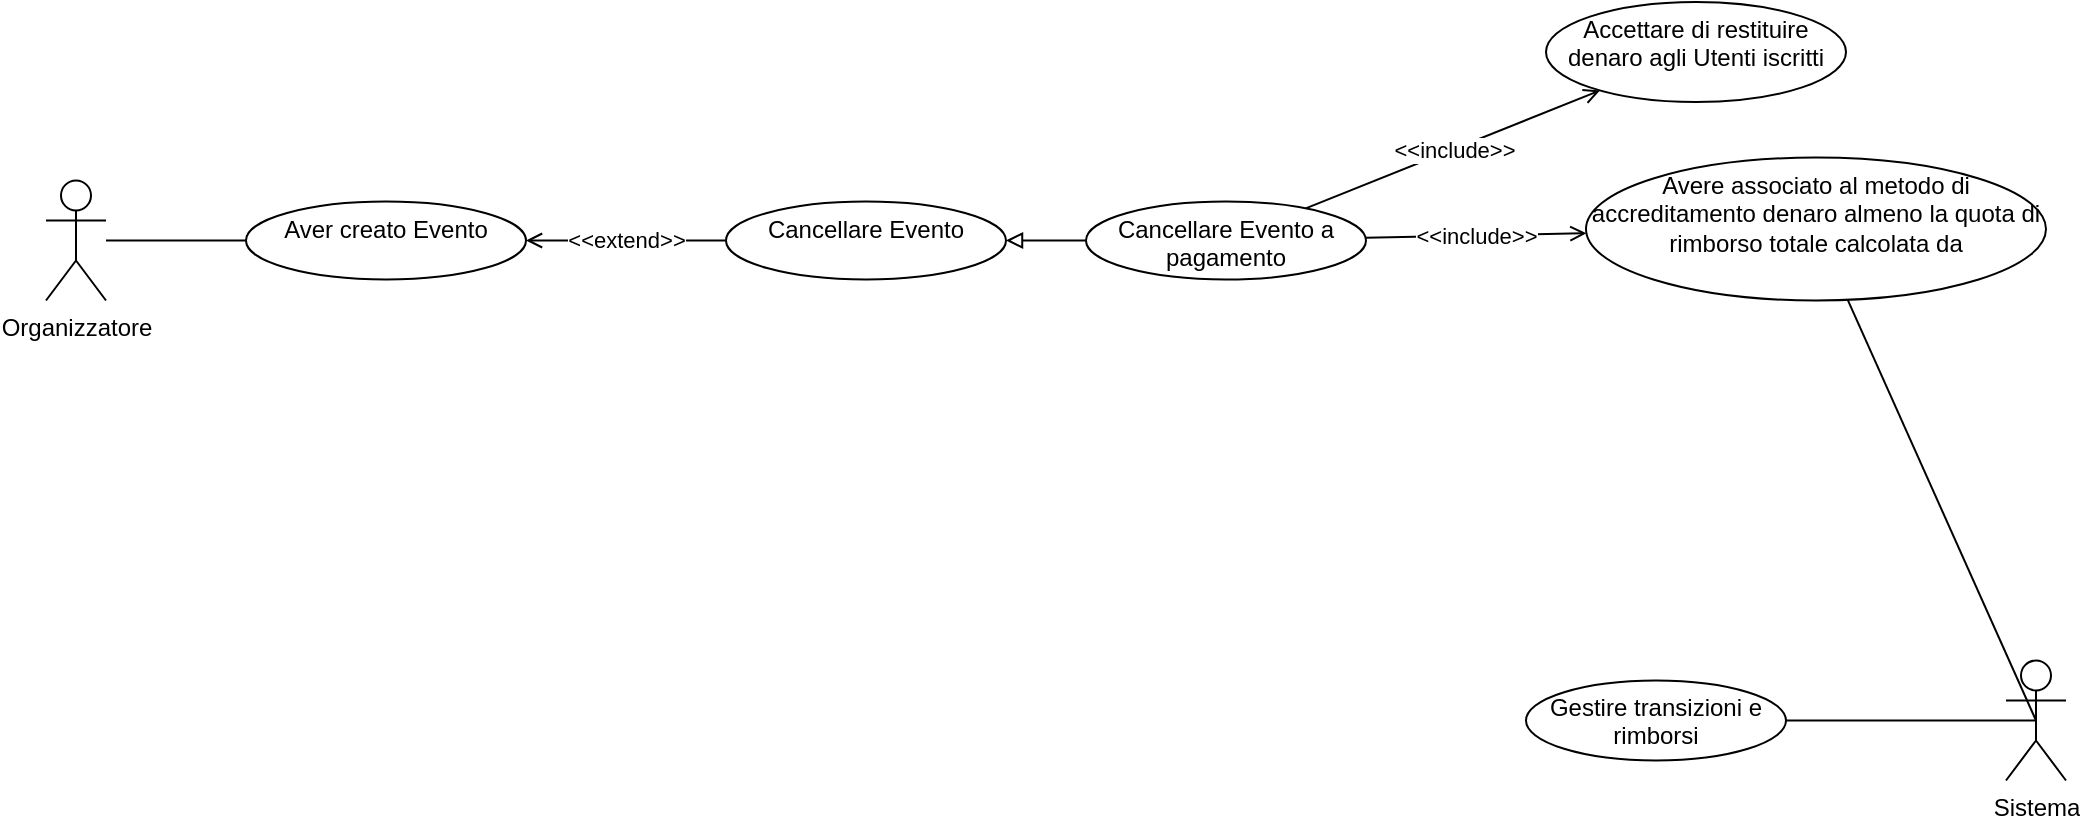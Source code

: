 <mxfile version="20.5.1" type="device"><diagram id="YnVMcvZJYoZLdkqoYwrJ" name="Page-1"><mxGraphModel dx="1240" dy="669" grid="1" gridSize="10" guides="1" tooltips="1" connect="1" arrows="1" fold="1" page="1" pageScale="1" pageWidth="1169" pageHeight="827" math="0" shadow="0"><root><mxCell id="0"/><mxCell id="1" parent="0"/><mxCell id="uLF3znUdQzVdA8Y0_K9e-1" value="&amp;lt;&amp;lt;extend&amp;gt;&amp;gt;" style="rounded=0;orthogonalLoop=1;jettySize=auto;html=1;endArrow=open;endFill=0;startArrow=none;entryX=1;entryY=0.5;entryDx=0;entryDy=0;" parent="1" source="uLF3znUdQzVdA8Y0_K9e-3" target="YYjBrsuedJYKbSGgdZ4W-1" edge="1"><mxGeometry relative="1" as="geometry"><mxPoint x="370" y="310" as="targetPoint"/></mxGeometry></mxCell><mxCell id="uLF3znUdQzVdA8Y0_K9e-2" value="Organizzatore" style="shape=umlActor;verticalLabelPosition=bottom;verticalAlign=top;html=1;outlineConnect=0;" parent="1" vertex="1"><mxGeometry x="80" y="279.25" width="30" height="60" as="geometry"/></mxCell><mxCell id="uLF3znUdQzVdA8Y0_K9e-5" value="" style="edgeStyle=none;rounded=0;orthogonalLoop=1;jettySize=auto;html=1;endArrow=block;endFill=0;" parent="1" source="uLF3znUdQzVdA8Y0_K9e-4" target="uLF3znUdQzVdA8Y0_K9e-3" edge="1"><mxGeometry relative="1" as="geometry"/></mxCell><mxCell id="uLF3znUdQzVdA8Y0_K9e-3" value="Cancellare Evento" style="ellipse;whiteSpace=wrap;html=1;verticalAlign=top;" parent="1" vertex="1"><mxGeometry x="420" y="289.75" width="140" height="39" as="geometry"/></mxCell><mxCell id="uLF3znUdQzVdA8Y0_K9e-7" value="&amp;lt;&amp;lt;include&amp;gt;&amp;gt;" style="edgeStyle=none;rounded=0;orthogonalLoop=1;jettySize=auto;html=1;endArrow=open;endFill=0;" parent="1" source="uLF3znUdQzVdA8Y0_K9e-4" target="uLF3znUdQzVdA8Y0_K9e-6" edge="1"><mxGeometry relative="1" as="geometry"/></mxCell><mxCell id="_X4x8MSszI_POn1lCfAa-2" value="&lt;meta charset=&quot;utf-8&quot;&gt;&lt;span style=&quot;color: rgb(0, 0, 0); font-family: Helvetica; font-size: 11px; font-style: normal; font-variant-ligatures: normal; font-variant-caps: normal; font-weight: 400; letter-spacing: normal; orphans: 2; text-align: center; text-indent: 0px; text-transform: none; widows: 2; word-spacing: 0px; -webkit-text-stroke-width: 0px; background-color: rgb(255, 255, 255); text-decoration-thickness: initial; text-decoration-style: initial; text-decoration-color: initial; float: none; display: inline !important;&quot;&gt;&amp;lt;&amp;lt;include&amp;gt;&amp;gt;&lt;/span&gt;" style="edgeStyle=none;rounded=0;orthogonalLoop=1;jettySize=auto;html=1;endArrow=open;endFill=0;" parent="1" source="uLF3znUdQzVdA8Y0_K9e-4" target="_X4x8MSszI_POn1lCfAa-1" edge="1"><mxGeometry relative="1" as="geometry"/></mxCell><mxCell id="uLF3znUdQzVdA8Y0_K9e-4" value="Cancellare Evento a pagamento" style="ellipse;whiteSpace=wrap;html=1;verticalAlign=top;" parent="1" vertex="1"><mxGeometry x="600" y="289.75" width="140" height="39" as="geometry"/></mxCell><mxCell id="uLF3znUdQzVdA8Y0_K9e-6" value="Accettare di restituire denaro agli Utenti iscritti" style="ellipse;whiteSpace=wrap;html=1;verticalAlign=top;" parent="1" vertex="1"><mxGeometry x="830" y="190" width="150" height="50" as="geometry"/></mxCell><mxCell id="_X4x8MSszI_POn1lCfAa-4" style="edgeStyle=none;rounded=0;orthogonalLoop=1;jettySize=auto;html=1;entryX=0.5;entryY=0.5;entryDx=0;entryDy=0;entryPerimeter=0;endArrow=none;endFill=0;" parent="1" source="_X4x8MSszI_POn1lCfAa-1" target="_X4x8MSszI_POn1lCfAa-3" edge="1"><mxGeometry relative="1" as="geometry"/></mxCell><mxCell id="_X4x8MSszI_POn1lCfAa-1" value="Avere associato al metodo di accreditamento denaro almeno la quota di rimborso totale calcolata da" style="ellipse;whiteSpace=wrap;html=1;verticalAlign=top;" parent="1" vertex="1"><mxGeometry x="850" y="267.75" width="230" height="71.5" as="geometry"/></mxCell><mxCell id="_X4x8MSszI_POn1lCfAa-3" value="Sistema" style="shape=umlActor;verticalLabelPosition=bottom;verticalAlign=top;html=1;outlineConnect=0;" parent="1" vertex="1"><mxGeometry x="1060" y="519.25" width="30" height="60" as="geometry"/></mxCell><mxCell id="_X4x8MSszI_POn1lCfAa-6" style="edgeStyle=none;rounded=0;orthogonalLoop=1;jettySize=auto;html=1;entryX=0.5;entryY=0.5;entryDx=0;entryDy=0;entryPerimeter=0;endArrow=none;endFill=0;" parent="1" source="_X4x8MSszI_POn1lCfAa-5" target="_X4x8MSszI_POn1lCfAa-3" edge="1"><mxGeometry relative="1" as="geometry"/></mxCell><mxCell id="_X4x8MSszI_POn1lCfAa-5" value="Gestire transizioni e rimborsi" style="ellipse;whiteSpace=wrap;html=1;verticalAlign=top;" parent="1" vertex="1"><mxGeometry x="820" y="529.25" width="130" height="40" as="geometry"/></mxCell><mxCell id="YYjBrsuedJYKbSGgdZ4W-1" value="Aver creato Evento" style="ellipse;whiteSpace=wrap;html=1;verticalAlign=top;" vertex="1" parent="1"><mxGeometry x="180" y="289.75" width="140" height="39" as="geometry"/></mxCell><mxCell id="YYjBrsuedJYKbSGgdZ4W-2" value="" style="rounded=0;orthogonalLoop=1;jettySize=auto;html=1;endArrow=none;endFill=0;" edge="1" parent="1" source="uLF3znUdQzVdA8Y0_K9e-2" target="YYjBrsuedJYKbSGgdZ4W-1"><mxGeometry relative="1" as="geometry"><mxPoint x="110" y="309.217" as="sourcePoint"/><mxPoint x="320" y="308.75" as="targetPoint"/></mxGeometry></mxCell></root></mxGraphModel></diagram></mxfile>